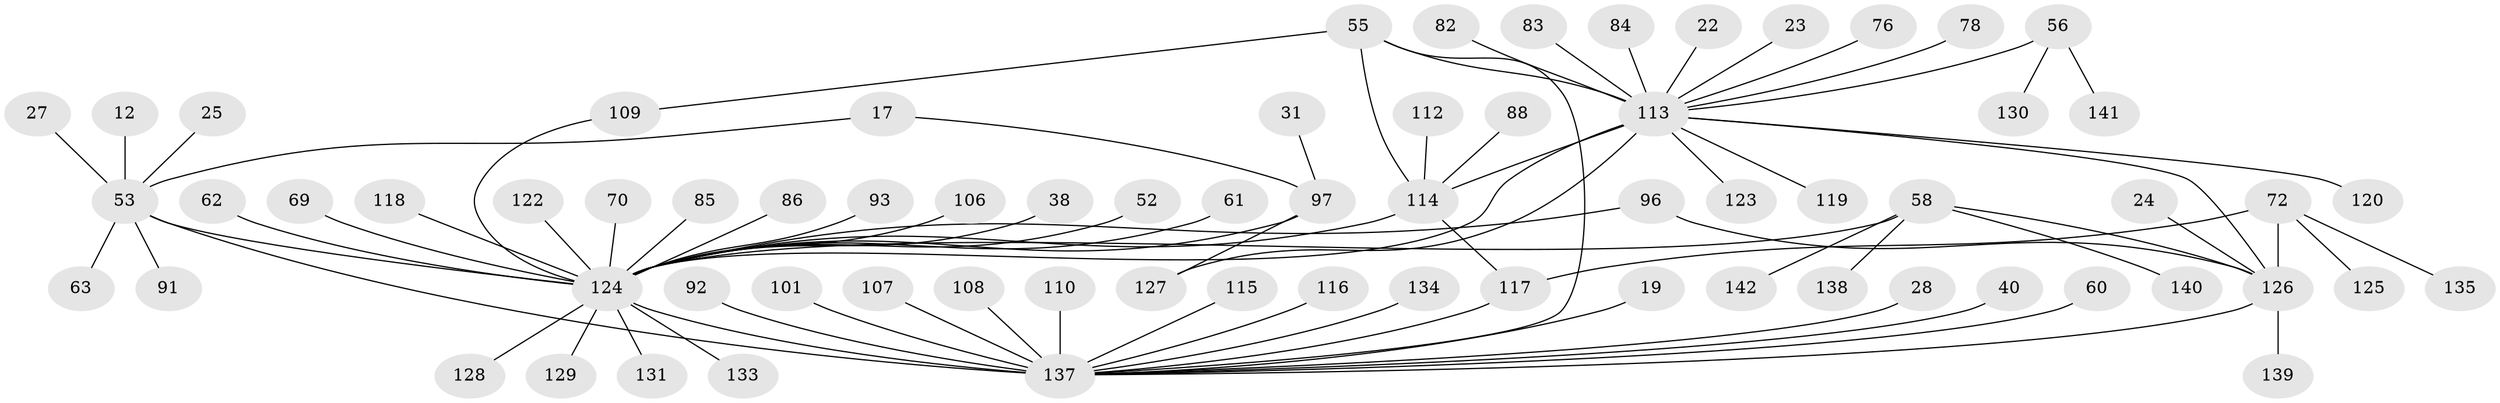 // original degree distribution, {11: 0.007042253521126761, 18: 0.007042253521126761, 2: 0.20422535211267606, 4: 0.09154929577464789, 12: 0.014084507042253521, 10: 0.007042253521126761, 14: 0.007042253521126761, 5: 0.04225352112676056, 1: 0.5140845070422535, 3: 0.09154929577464789, 16: 0.007042253521126761, 7: 0.007042253521126761}
// Generated by graph-tools (version 1.1) at 2025/48/03/09/25 04:48:50]
// undirected, 71 vertices, 82 edges
graph export_dot {
graph [start="1"]
  node [color=gray90,style=filled];
  12;
  17;
  19;
  22;
  23;
  24;
  25;
  27;
  28;
  31;
  38;
  40;
  52;
  53 [super="+5"];
  55 [super="+37"];
  56 [super="+41"];
  58 [super="+4+51"];
  60;
  61;
  62;
  63;
  69 [super="+59"];
  70;
  72 [super="+67"];
  76;
  78;
  82 [super="+80"];
  83;
  84;
  85;
  86;
  88;
  91;
  92;
  93;
  96 [super="+15+94"];
  97 [super="+44+74"];
  101;
  106;
  107 [super="+49"];
  108;
  109 [super="+105"];
  110;
  112;
  113 [super="+99+111+66"];
  114 [super="+98+87"];
  115;
  116;
  117 [super="+71+77"];
  118;
  119;
  120 [super="+57"];
  122;
  123 [super="+89"];
  124 [super="+30+10+6+95"];
  125;
  126 [super="+102+35+65+121+21"];
  127;
  128 [super="+3"];
  129 [super="+79"];
  130;
  131;
  133 [super="+81"];
  134;
  135;
  137 [super="+68+20+47+104"];
  138 [super="+100"];
  139 [super="+132"];
  140;
  141;
  142 [super="+136"];
  12 -- 53;
  17 -- 53;
  17 -- 97;
  19 -- 137;
  22 -- 113;
  23 -- 113;
  24 -- 126;
  25 -- 53;
  27 -- 53;
  28 -- 137;
  31 -- 97;
  38 -- 124;
  40 -- 137;
  52 -- 124;
  53 -- 91;
  53 -- 63;
  53 -- 124 [weight=3];
  53 -- 137 [weight=3];
  55 -- 109;
  55 -- 113;
  55 -- 137 [weight=3];
  55 -- 114 [weight=2];
  56 -- 130;
  56 -- 141;
  56 -- 113 [weight=2];
  58 -- 124 [weight=2];
  58 -- 140;
  58 -- 138;
  58 -- 126;
  58 -- 142;
  60 -- 137;
  61 -- 124;
  62 -- 124;
  69 -- 124;
  70 -- 124;
  72 -- 125;
  72 -- 135;
  72 -- 126 [weight=3];
  72 -- 117;
  76 -- 113;
  78 -- 113;
  82 -- 113;
  83 -- 113;
  84 -- 113;
  85 -- 124;
  86 -- 124;
  88 -- 114;
  92 -- 137;
  93 -- 124;
  96 -- 124;
  96 -- 126;
  97 -- 124 [weight=2];
  97 -- 127;
  101 -- 137;
  106 -- 124;
  107 -- 137;
  108 -- 137;
  109 -- 124;
  110 -- 137;
  112 -- 114;
  113 -- 124 [weight=7];
  113 -- 119;
  113 -- 120;
  113 -- 114;
  113 -- 123;
  113 -- 126;
  113 -- 127;
  114 -- 117;
  114 -- 124;
  115 -- 137;
  116 -- 137;
  117 -- 137;
  118 -- 124;
  122 -- 124;
  124 -- 131;
  124 -- 128;
  124 -- 137 [weight=5];
  124 -- 129;
  124 -- 133;
  126 -- 139;
  126 -- 137;
  134 -- 137;
}
